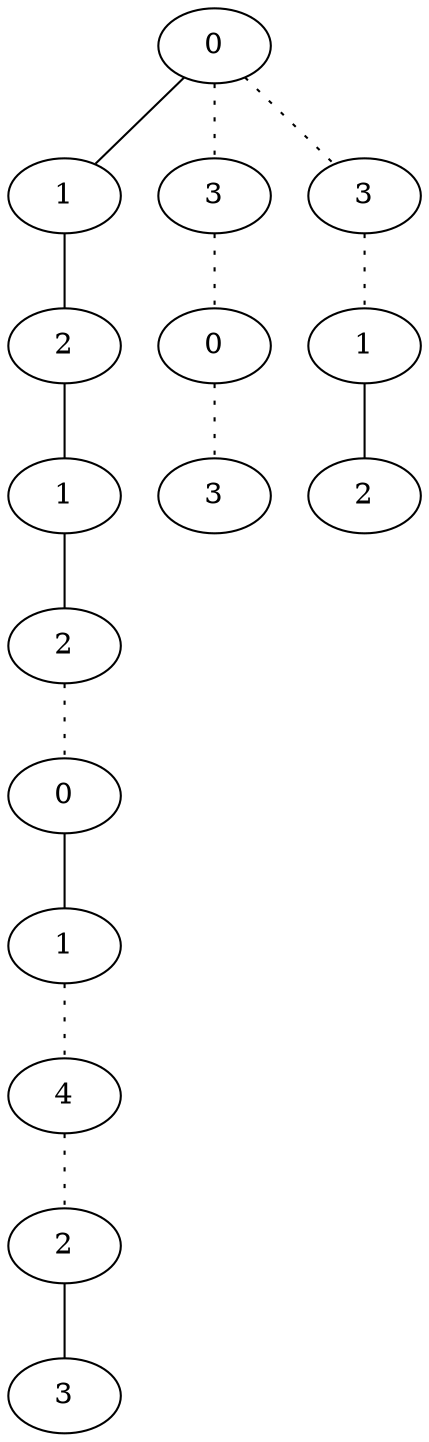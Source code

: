 graph {
a0[label=0];
a1[label=1];
a2[label=2];
a3[label=1];
a4[label=2];
a5[label=0];
a6[label=1];
a7[label=4];
a8[label=2];
a9[label=3];
a10[label=3];
a11[label=0];
a12[label=3];
a13[label=3];
a14[label=1];
a15[label=2];
a0 -- a1;
a0 -- a10 [style=dotted];
a0 -- a13 [style=dotted];
a1 -- a2;
a2 -- a3;
a3 -- a4;
a4 -- a5 [style=dotted];
a5 -- a6;
a6 -- a7 [style=dotted];
a7 -- a8 [style=dotted];
a8 -- a9;
a10 -- a11 [style=dotted];
a11 -- a12 [style=dotted];
a13 -- a14 [style=dotted];
a14 -- a15;
}
